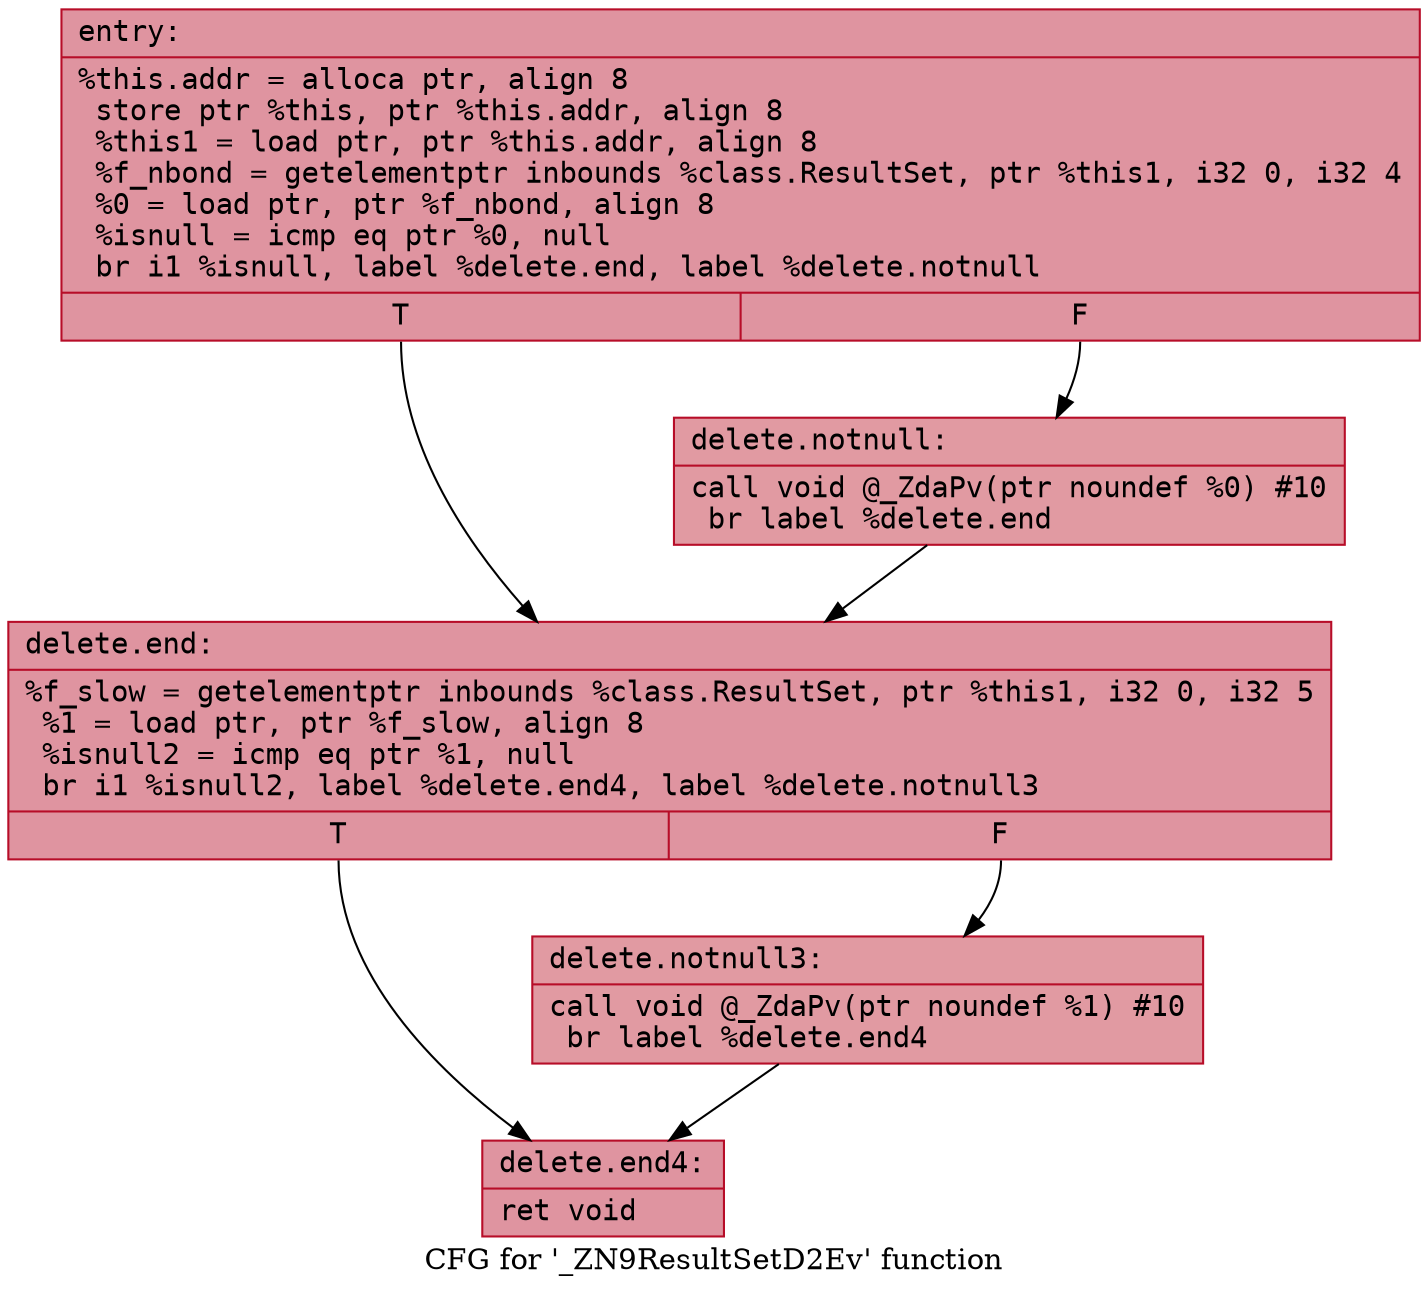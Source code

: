 digraph "CFG for '_ZN9ResultSetD2Ev' function" {
	label="CFG for '_ZN9ResultSetD2Ev' function";

	Node0x563b36897ca0 [shape=record,color="#b70d28ff", style=filled, fillcolor="#b70d2870" fontname="Courier",label="{entry:\l|  %this.addr = alloca ptr, align 8\l  store ptr %this, ptr %this.addr, align 8\l  %this1 = load ptr, ptr %this.addr, align 8\l  %f_nbond = getelementptr inbounds %class.ResultSet, ptr %this1, i32 0, i32 4\l  %0 = load ptr, ptr %f_nbond, align 8\l  %isnull = icmp eq ptr %0, null\l  br i1 %isnull, label %delete.end, label %delete.notnull\l|{<s0>T|<s1>F}}"];
	Node0x563b36897ca0:s0 -> Node0x563b36897f20[tooltip="entry -> delete.end\nProbability 37.50%" ];
	Node0x563b36897ca0:s1 -> Node0x563b36897fa0[tooltip="entry -> delete.notnull\nProbability 62.50%" ];
	Node0x563b36897fa0 [shape=record,color="#b70d28ff", style=filled, fillcolor="#bb1b2c70" fontname="Courier",label="{delete.notnull:\l|  call void @_ZdaPv(ptr noundef %0) #10\l  br label %delete.end\l}"];
	Node0x563b36897fa0 -> Node0x563b36897f20[tooltip="delete.notnull -> delete.end\nProbability 100.00%" ];
	Node0x563b36897f20 [shape=record,color="#b70d28ff", style=filled, fillcolor="#b70d2870" fontname="Courier",label="{delete.end:\l|  %f_slow = getelementptr inbounds %class.ResultSet, ptr %this1, i32 0, i32 5\l  %1 = load ptr, ptr %f_slow, align 8\l  %isnull2 = icmp eq ptr %1, null\l  br i1 %isnull2, label %delete.end4, label %delete.notnull3\l|{<s0>T|<s1>F}}"];
	Node0x563b36897f20:s0 -> Node0x563b368983e0[tooltip="delete.end -> delete.end4\nProbability 37.50%" ];
	Node0x563b36897f20:s1 -> Node0x563b36898460[tooltip="delete.end -> delete.notnull3\nProbability 62.50%" ];
	Node0x563b36898460 [shape=record,color="#b70d28ff", style=filled, fillcolor="#bb1b2c70" fontname="Courier",label="{delete.notnull3:\l|  call void @_ZdaPv(ptr noundef %1) #10\l  br label %delete.end4\l}"];
	Node0x563b36898460 -> Node0x563b368983e0[tooltip="delete.notnull3 -> delete.end4\nProbability 100.00%" ];
	Node0x563b368983e0 [shape=record,color="#b70d28ff", style=filled, fillcolor="#b70d2870" fontname="Courier",label="{delete.end4:\l|  ret void\l}"];
}

